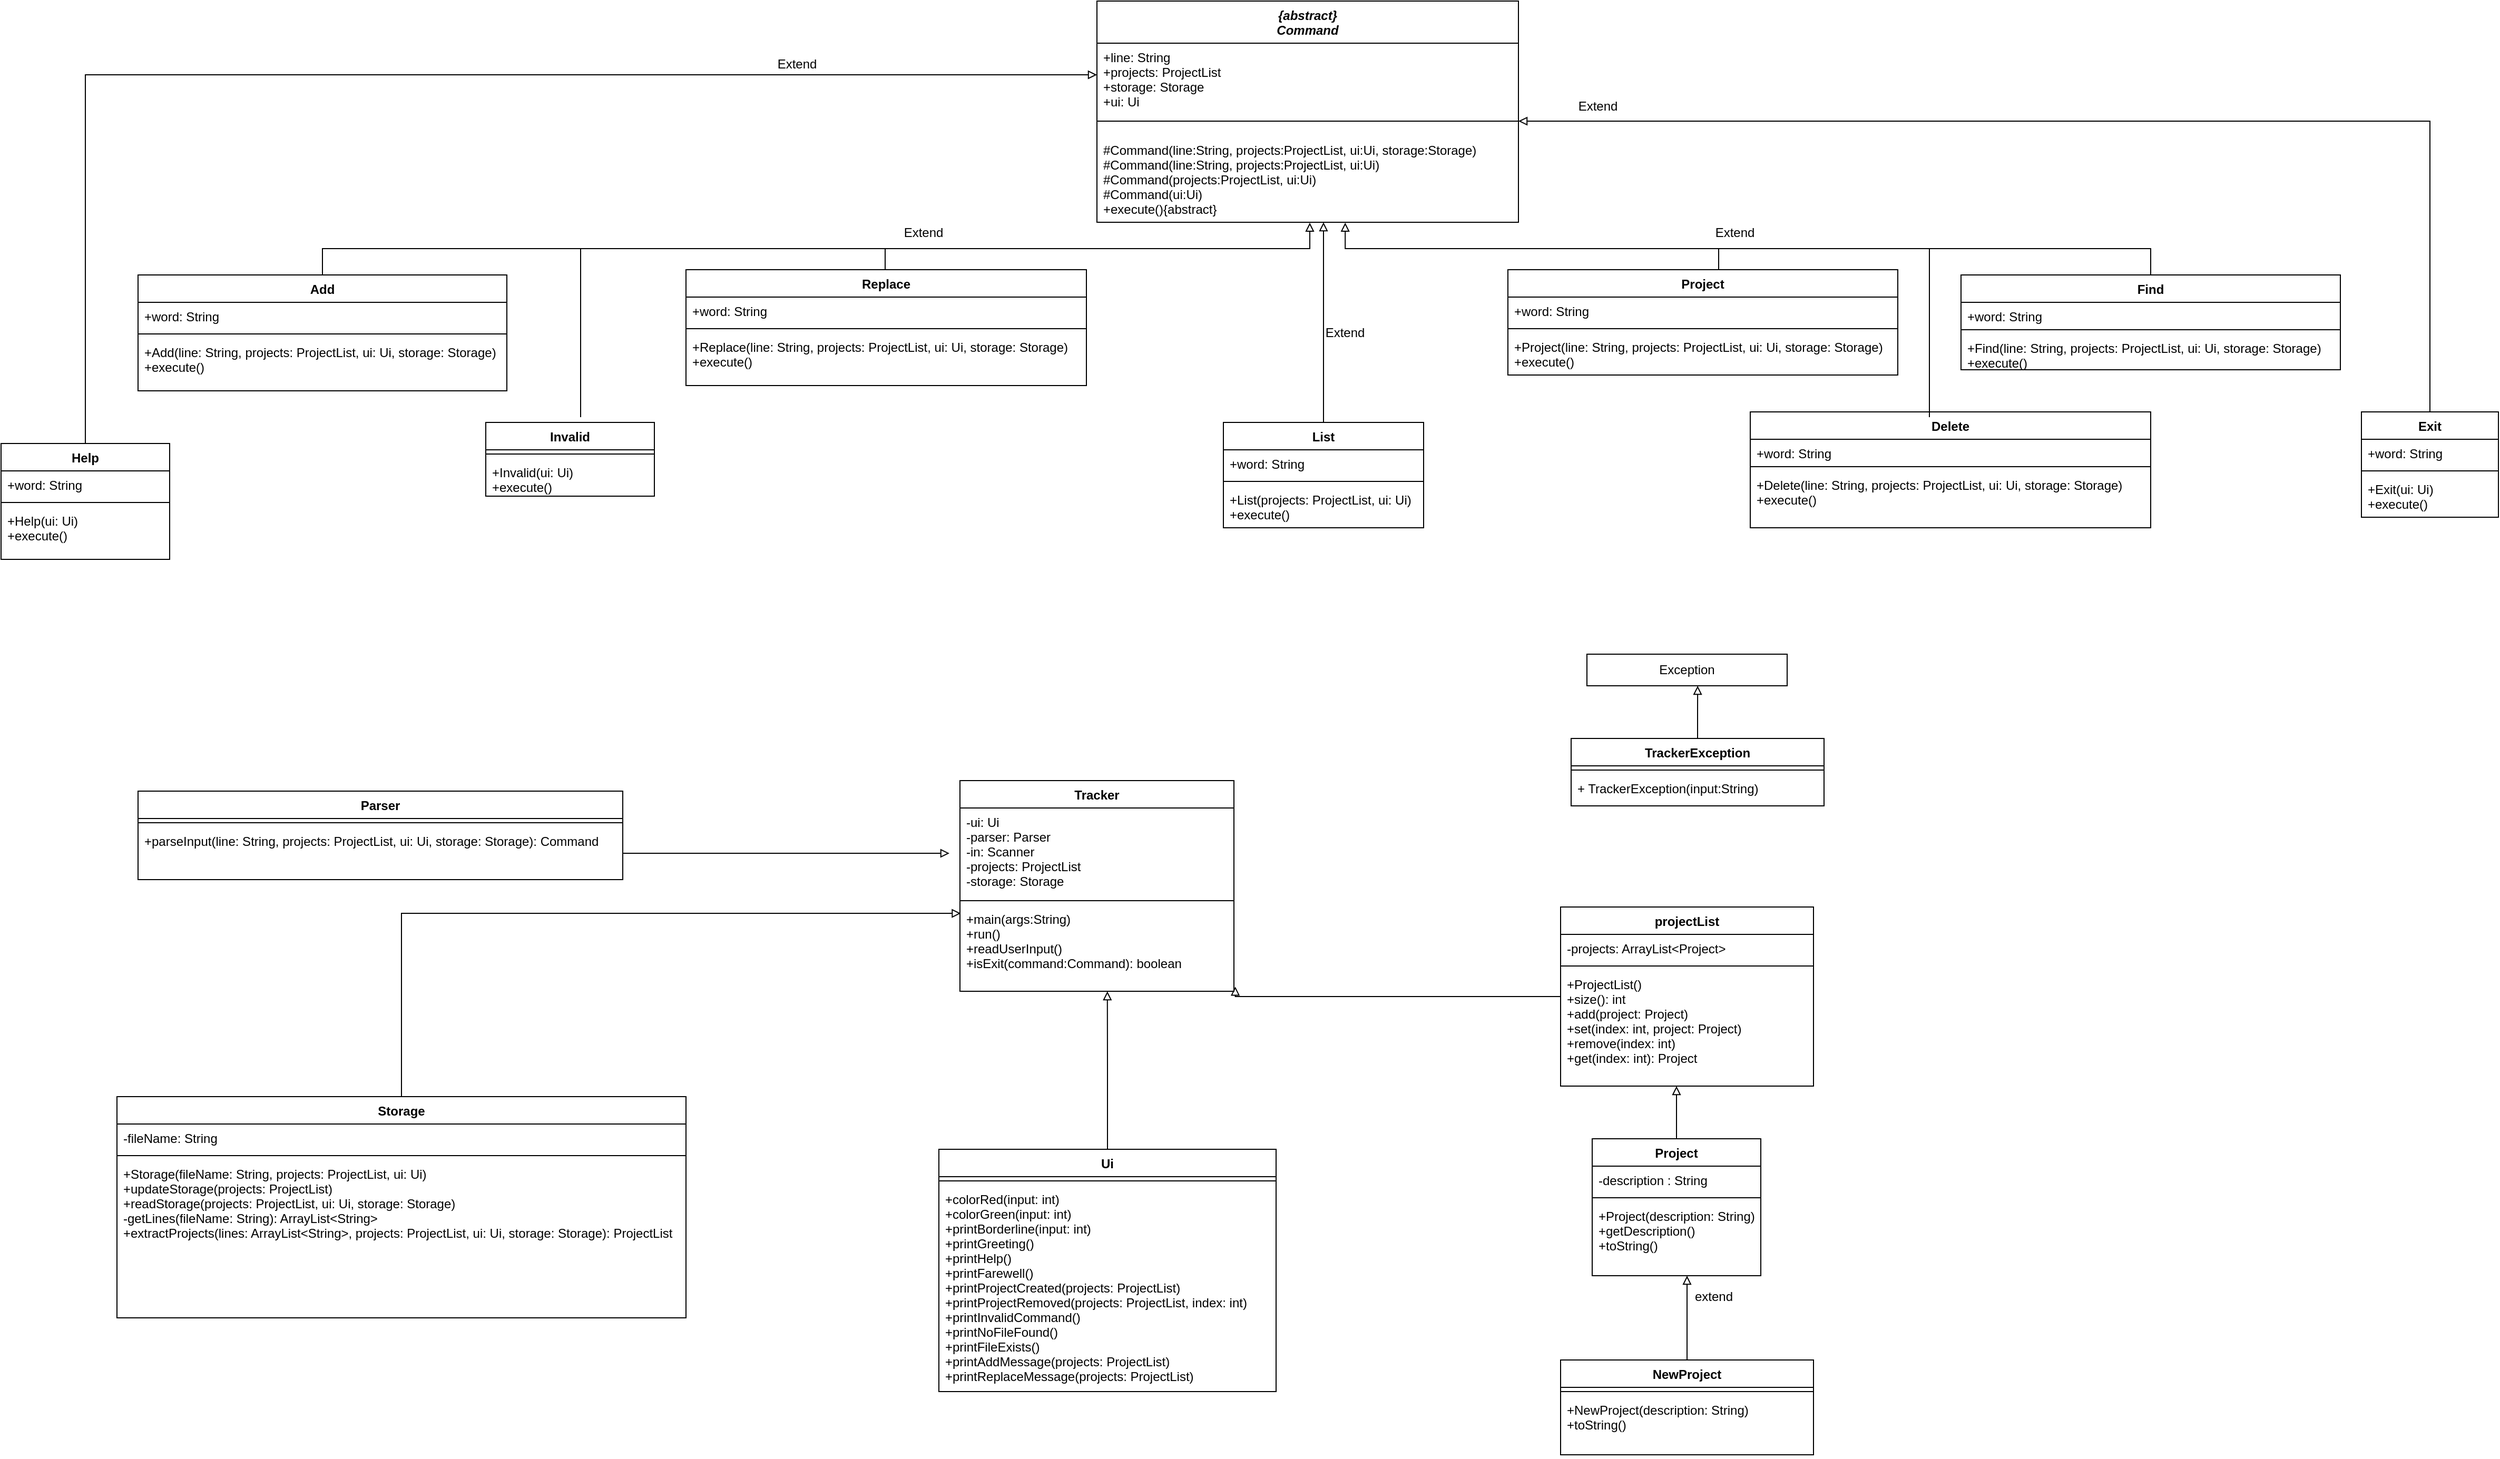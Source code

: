 <mxfile version="13.8.1" type="github">
  <diagram id="JuQ9Ep4YEj0S0VAaOH0p" name="Page-1">
    <mxGraphModel dx="1806" dy="908" grid="1" gridSize="10" guides="1" tooltips="1" connect="1" arrows="1" fold="1" page="1" pageScale="1" pageWidth="850" pageHeight="1100" math="0" shadow="0">
      <root>
        <mxCell id="0" />
        <mxCell id="1" parent="0" />
        <mxCell id="ZotxuuK5Ct2Fdhp2b5MH-11" value="{abstract}&#xa;Command" style="swimlane;fontStyle=3;align=center;verticalAlign=top;childLayout=stackLayout;horizontal=1;startSize=40;horizontalStack=0;resizeParent=1;resizeParentMax=0;resizeLast=0;collapsible=1;marginBottom=0;" parent="1" vertex="1">
          <mxGeometry x="1050" y="20" width="400" height="210" as="geometry" />
        </mxCell>
        <mxCell id="ZotxuuK5Ct2Fdhp2b5MH-12" value="+line: String&#xa;+projects: ProjectList&#xa;+storage: Storage&#xa;+ui: Ui" style="text;strokeColor=none;fillColor=none;align=left;verticalAlign=top;spacingLeft=4;spacingRight=4;overflow=hidden;rotatable=0;points=[[0,0.5],[1,0.5]];portConstraint=eastwest;" parent="ZotxuuK5Ct2Fdhp2b5MH-11" vertex="1">
          <mxGeometry y="40" width="400" height="60" as="geometry" />
        </mxCell>
        <mxCell id="ZotxuuK5Ct2Fdhp2b5MH-13" value="" style="line;strokeWidth=1;fillColor=none;align=left;verticalAlign=middle;spacingTop=-1;spacingLeft=3;spacingRight=3;rotatable=0;labelPosition=right;points=[];portConstraint=eastwest;" parent="ZotxuuK5Ct2Fdhp2b5MH-11" vertex="1">
          <mxGeometry y="100" width="400" height="28" as="geometry" />
        </mxCell>
        <mxCell id="ZotxuuK5Ct2Fdhp2b5MH-14" value="#Command(line:String, projects:ProjectList, ui:Ui, storage:Storage)&#xa;#Command(line:String, projects:ProjectList, ui:Ui)&#xa;#Command(projects:ProjectList, ui:Ui)&#xa;#Command(ui:Ui)&#xa;+execute(){abstract}" style="text;strokeColor=none;fillColor=none;align=left;verticalAlign=top;spacingLeft=4;spacingRight=4;overflow=hidden;rotatable=0;points=[[0,0.5],[1,0.5]];portConstraint=eastwest;" parent="ZotxuuK5Ct2Fdhp2b5MH-11" vertex="1">
          <mxGeometry y="128" width="400" height="82" as="geometry" />
        </mxCell>
        <mxCell id="QECHB9NjO16_AEo7jIQd-87" style="edgeStyle=orthogonalEdgeStyle;rounded=0;orthogonalLoop=1;jettySize=auto;html=1;endArrow=block;endFill=0;fontColor=#000000;" edge="1" parent="1" source="QECHB9NjO16_AEo7jIQd-1" target="ZotxuuK5Ct2Fdhp2b5MH-12">
          <mxGeometry relative="1" as="geometry" />
        </mxCell>
        <mxCell id="QECHB9NjO16_AEo7jIQd-1" value="Help" style="swimlane;fontStyle=1;align=center;verticalAlign=top;childLayout=stackLayout;horizontal=1;startSize=26;horizontalStack=0;resizeParent=1;resizeParentMax=0;resizeLast=0;collapsible=1;marginBottom=0;" vertex="1" parent="1">
          <mxGeometry x="10" y="440" width="160" height="110" as="geometry" />
        </mxCell>
        <mxCell id="QECHB9NjO16_AEo7jIQd-2" value="+word: String" style="text;strokeColor=none;fillColor=none;align=left;verticalAlign=top;spacingLeft=4;spacingRight=4;overflow=hidden;rotatable=0;points=[[0,0.5],[1,0.5]];portConstraint=eastwest;" vertex="1" parent="QECHB9NjO16_AEo7jIQd-1">
          <mxGeometry y="26" width="160" height="26" as="geometry" />
        </mxCell>
        <mxCell id="QECHB9NjO16_AEo7jIQd-3" value="" style="line;strokeWidth=1;fillColor=none;align=left;verticalAlign=middle;spacingTop=-1;spacingLeft=3;spacingRight=3;rotatable=0;labelPosition=right;points=[];portConstraint=eastwest;" vertex="1" parent="QECHB9NjO16_AEo7jIQd-1">
          <mxGeometry y="52" width="160" height="8" as="geometry" />
        </mxCell>
        <mxCell id="QECHB9NjO16_AEo7jIQd-4" value="+Help(ui: Ui)&#xa;+execute()" style="text;strokeColor=none;fillColor=none;align=left;verticalAlign=top;spacingLeft=4;spacingRight=4;overflow=hidden;rotatable=0;points=[[0,0.5],[1,0.5]];portConstraint=eastwest;" vertex="1" parent="QECHB9NjO16_AEo7jIQd-1">
          <mxGeometry y="60" width="160" height="50" as="geometry" />
        </mxCell>
        <mxCell id="QECHB9NjO16_AEo7jIQd-95" style="edgeStyle=orthogonalEdgeStyle;rounded=0;orthogonalLoop=1;jettySize=auto;html=1;entryX=0.505;entryY=1.005;entryDx=0;entryDy=0;entryPerimeter=0;endArrow=block;endFill=0;fontColor=#000000;" edge="1" parent="1" source="QECHB9NjO16_AEo7jIQd-5" target="ZotxuuK5Ct2Fdhp2b5MH-14">
          <mxGeometry relative="1" as="geometry" />
        </mxCell>
        <mxCell id="QECHB9NjO16_AEo7jIQd-5" value="Add" style="swimlane;fontStyle=1;align=center;verticalAlign=top;childLayout=stackLayout;horizontal=1;startSize=26;horizontalStack=0;resizeParent=1;resizeParentMax=0;resizeLast=0;collapsible=1;marginBottom=0;" vertex="1" parent="1">
          <mxGeometry x="140" y="280" width="350" height="110" as="geometry" />
        </mxCell>
        <mxCell id="QECHB9NjO16_AEo7jIQd-6" value="+word: String" style="text;strokeColor=none;fillColor=none;align=left;verticalAlign=top;spacingLeft=4;spacingRight=4;overflow=hidden;rotatable=0;points=[[0,0.5],[1,0.5]];portConstraint=eastwest;" vertex="1" parent="QECHB9NjO16_AEo7jIQd-5">
          <mxGeometry y="26" width="350" height="26" as="geometry" />
        </mxCell>
        <mxCell id="QECHB9NjO16_AEo7jIQd-7" value="" style="line;strokeWidth=1;fillColor=none;align=left;verticalAlign=middle;spacingTop=-1;spacingLeft=3;spacingRight=3;rotatable=0;labelPosition=right;points=[];portConstraint=eastwest;" vertex="1" parent="QECHB9NjO16_AEo7jIQd-5">
          <mxGeometry y="52" width="350" height="8" as="geometry" />
        </mxCell>
        <mxCell id="QECHB9NjO16_AEo7jIQd-8" value="+Add(line: String, projects: ProjectList, ui: Ui, storage: Storage)&#xa;+execute()" style="text;strokeColor=none;fillColor=none;align=left;verticalAlign=top;spacingLeft=4;spacingRight=4;overflow=hidden;rotatable=0;points=[[0,0.5],[1,0.5]];portConstraint=eastwest;" vertex="1" parent="QECHB9NjO16_AEo7jIQd-5">
          <mxGeometry y="60" width="350" height="50" as="geometry" />
        </mxCell>
        <mxCell id="QECHB9NjO16_AEo7jIQd-94" style="edgeStyle=orthogonalEdgeStyle;rounded=0;orthogonalLoop=1;jettySize=auto;html=1;entryX=0.589;entryY=1.005;entryDx=0;entryDy=0;entryPerimeter=0;endArrow=block;endFill=0;fontColor=#000000;" edge="1" parent="1" source="QECHB9NjO16_AEo7jIQd-34" target="ZotxuuK5Ct2Fdhp2b5MH-14">
          <mxGeometry relative="1" as="geometry" />
        </mxCell>
        <mxCell id="QECHB9NjO16_AEo7jIQd-34" value="Find" style="swimlane;fontStyle=1;align=center;verticalAlign=top;childLayout=stackLayout;horizontal=1;startSize=26;horizontalStack=0;resizeParent=1;resizeParentMax=0;resizeLast=0;collapsible=1;marginBottom=0;" vertex="1" parent="1">
          <mxGeometry x="1870" y="280" width="360" height="90" as="geometry" />
        </mxCell>
        <mxCell id="QECHB9NjO16_AEo7jIQd-35" value="+word: String" style="text;strokeColor=none;fillColor=none;align=left;verticalAlign=top;spacingLeft=4;spacingRight=4;overflow=hidden;rotatable=0;points=[[0,0.5],[1,0.5]];portConstraint=eastwest;" vertex="1" parent="QECHB9NjO16_AEo7jIQd-34">
          <mxGeometry y="26" width="360" height="22" as="geometry" />
        </mxCell>
        <mxCell id="QECHB9NjO16_AEo7jIQd-36" value="" style="line;strokeWidth=1;fillColor=none;align=left;verticalAlign=middle;spacingTop=-1;spacingLeft=3;spacingRight=3;rotatable=0;labelPosition=right;points=[];portConstraint=eastwest;" vertex="1" parent="QECHB9NjO16_AEo7jIQd-34">
          <mxGeometry y="48" width="360" height="8" as="geometry" />
        </mxCell>
        <mxCell id="QECHB9NjO16_AEo7jIQd-37" value="+Find(line: String, projects: ProjectList, ui: Ui, storage: Storage)&#xa;+execute()" style="text;strokeColor=none;fillColor=none;align=left;verticalAlign=top;spacingLeft=4;spacingRight=4;overflow=hidden;rotatable=0;points=[[0,0.5],[1,0.5]];portConstraint=eastwest;" vertex="1" parent="QECHB9NjO16_AEo7jIQd-34">
          <mxGeometry y="56" width="360" height="34" as="geometry" />
        </mxCell>
        <mxCell id="ZotxuuK5Ct2Fdhp2b5MH-23" value="Tracker" style="swimlane;fontStyle=1;align=center;verticalAlign=top;childLayout=stackLayout;horizontal=1;startSize=26;horizontalStack=0;resizeParent=1;resizeParentMax=0;resizeLast=0;collapsible=1;marginBottom=0;" parent="1" vertex="1">
          <mxGeometry x="920" y="760" width="260" height="200" as="geometry" />
        </mxCell>
        <mxCell id="ZotxuuK5Ct2Fdhp2b5MH-24" value="-ui: Ui&#xa;-parser: Parser&#xa;-in: Scanner&#xa;-projects: ProjectList&#xa;-storage: Storage" style="text;strokeColor=none;fillColor=none;align=left;verticalAlign=top;spacingLeft=4;spacingRight=4;overflow=hidden;rotatable=0;points=[[0,0.5],[1,0.5]];portConstraint=eastwest;" parent="ZotxuuK5Ct2Fdhp2b5MH-23" vertex="1">
          <mxGeometry y="26" width="260" height="84" as="geometry" />
        </mxCell>
        <mxCell id="ZotxuuK5Ct2Fdhp2b5MH-25" value="" style="line;strokeWidth=1;fillColor=none;align=left;verticalAlign=middle;spacingTop=-1;spacingLeft=3;spacingRight=3;rotatable=0;labelPosition=right;points=[];portConstraint=eastwest;" parent="ZotxuuK5Ct2Fdhp2b5MH-23" vertex="1">
          <mxGeometry y="110" width="260" height="8" as="geometry" />
        </mxCell>
        <mxCell id="ZotxuuK5Ct2Fdhp2b5MH-26" value="+main(args:String)&#xa;+run()&#xa;+readUserInput()&#xa;+isExit(command:Command): boolean" style="text;strokeColor=none;fillColor=none;align=left;verticalAlign=top;spacingLeft=4;spacingRight=4;overflow=hidden;rotatable=0;points=[[0,0.5],[1,0.5]];portConstraint=eastwest;" parent="ZotxuuK5Ct2Fdhp2b5MH-23" vertex="1">
          <mxGeometry y="118" width="260" height="82" as="geometry" />
        </mxCell>
        <mxCell id="QECHB9NjO16_AEo7jIQd-114" style="edgeStyle=orthogonalEdgeStyle;rounded=0;orthogonalLoop=1;jettySize=auto;html=1;entryX=0.003;entryY=0.098;entryDx=0;entryDy=0;entryPerimeter=0;endArrow=block;endFill=0;fontColor=#000000;" edge="1" parent="1" source="ZotxuuK5Ct2Fdhp2b5MH-44" target="ZotxuuK5Ct2Fdhp2b5MH-26">
          <mxGeometry relative="1" as="geometry" />
        </mxCell>
        <mxCell id="ZotxuuK5Ct2Fdhp2b5MH-44" value="Storage" style="swimlane;fontStyle=1;align=center;verticalAlign=top;childLayout=stackLayout;horizontal=1;startSize=26;horizontalStack=0;resizeParent=1;resizeParentMax=0;resizeLast=0;collapsible=1;marginBottom=0;" parent="1" vertex="1">
          <mxGeometry x="120" y="1060" width="540" height="210" as="geometry" />
        </mxCell>
        <mxCell id="ZotxuuK5Ct2Fdhp2b5MH-45" value="-fileName: String" style="text;strokeColor=none;fillColor=none;align=left;verticalAlign=top;spacingLeft=4;spacingRight=4;overflow=hidden;rotatable=0;points=[[0,0.5],[1,0.5]];portConstraint=eastwest;" parent="ZotxuuK5Ct2Fdhp2b5MH-44" vertex="1">
          <mxGeometry y="26" width="540" height="26" as="geometry" />
        </mxCell>
        <mxCell id="ZotxuuK5Ct2Fdhp2b5MH-46" value="" style="line;strokeWidth=1;fillColor=none;align=left;verticalAlign=middle;spacingTop=-1;spacingLeft=3;spacingRight=3;rotatable=0;labelPosition=right;points=[];portConstraint=eastwest;" parent="ZotxuuK5Ct2Fdhp2b5MH-44" vertex="1">
          <mxGeometry y="52" width="540" height="8" as="geometry" />
        </mxCell>
        <mxCell id="ZotxuuK5Ct2Fdhp2b5MH-47" value="+Storage(fileName: String, projects: ProjectList, ui: Ui)&#xa;+updateStorage(projects: ProjectList)&#xa;+readStorage(projects: ProjectList, ui: Ui, storage: Storage)&#xa;-getLines(fileName: String): ArrayList&lt;String&gt;&#xa;+extractProjects(lines: ArrayList&lt;String&gt;, projects: ProjectList, ui: Ui, storage: Storage): ProjectList" style="text;strokeColor=none;fillColor=none;align=left;verticalAlign=top;spacingLeft=4;spacingRight=4;overflow=hidden;rotatable=0;points=[[0,0.5],[1,0.5]];portConstraint=eastwest;" parent="ZotxuuK5Ct2Fdhp2b5MH-44" vertex="1">
          <mxGeometry y="60" width="540" height="150" as="geometry" />
        </mxCell>
        <mxCell id="ZotxuuK5Ct2Fdhp2b5MH-39" value="Parser" style="swimlane;fontStyle=1;align=center;verticalAlign=top;childLayout=stackLayout;horizontal=1;startSize=26;horizontalStack=0;resizeParent=1;resizeParentMax=0;resizeLast=0;collapsible=1;marginBottom=0;" parent="1" vertex="1">
          <mxGeometry x="140" y="770" width="460" height="84" as="geometry" />
        </mxCell>
        <mxCell id="ZotxuuK5Ct2Fdhp2b5MH-41" value="" style="line;strokeWidth=1;fillColor=none;align=left;verticalAlign=middle;spacingTop=-1;spacingLeft=3;spacingRight=3;rotatable=0;labelPosition=right;points=[];portConstraint=eastwest;" parent="ZotxuuK5Ct2Fdhp2b5MH-39" vertex="1">
          <mxGeometry y="26" width="460" height="8" as="geometry" />
        </mxCell>
        <mxCell id="ZotxuuK5Ct2Fdhp2b5MH-42" value="+parseInput(line: String, projects: ProjectList, ui: Ui, storage: Storage): Command" style="text;strokeColor=none;fillColor=none;align=left;verticalAlign=top;spacingLeft=4;spacingRight=4;overflow=hidden;rotatable=0;points=[[0,0.5],[1,0.5]];portConstraint=eastwest;" parent="ZotxuuK5Ct2Fdhp2b5MH-39" vertex="1">
          <mxGeometry y="34" width="460" height="50" as="geometry" />
        </mxCell>
        <mxCell id="QECHB9NjO16_AEo7jIQd-22" value="Project" style="swimlane;fontStyle=1;align=center;verticalAlign=top;childLayout=stackLayout;horizontal=1;startSize=26;horizontalStack=0;resizeParent=1;resizeParentMax=0;resizeLast=0;collapsible=1;marginBottom=0;" vertex="1" parent="1">
          <mxGeometry x="1440" y="275" width="370" height="100" as="geometry" />
        </mxCell>
        <mxCell id="QECHB9NjO16_AEo7jIQd-23" value="+word: String" style="text;strokeColor=none;fillColor=none;align=left;verticalAlign=top;spacingLeft=4;spacingRight=4;overflow=hidden;rotatable=0;points=[[0,0.5],[1,0.5]];portConstraint=eastwest;" vertex="1" parent="QECHB9NjO16_AEo7jIQd-22">
          <mxGeometry y="26" width="370" height="26" as="geometry" />
        </mxCell>
        <mxCell id="QECHB9NjO16_AEo7jIQd-24" value="" style="line;strokeWidth=1;fillColor=none;align=left;verticalAlign=middle;spacingTop=-1;spacingLeft=3;spacingRight=3;rotatable=0;labelPosition=right;points=[];portConstraint=eastwest;" vertex="1" parent="QECHB9NjO16_AEo7jIQd-22">
          <mxGeometry y="52" width="370" height="8" as="geometry" />
        </mxCell>
        <mxCell id="QECHB9NjO16_AEo7jIQd-25" value="+Project(line: String, projects: ProjectList, ui: Ui, storage: Storage)&#xa;+execute()" style="text;strokeColor=none;fillColor=none;align=left;verticalAlign=top;spacingLeft=4;spacingRight=4;overflow=hidden;rotatable=0;points=[[0,0.5],[1,0.5]];portConstraint=eastwest;" vertex="1" parent="QECHB9NjO16_AEo7jIQd-22">
          <mxGeometry y="60" width="370" height="40" as="geometry" />
        </mxCell>
        <mxCell id="QECHB9NjO16_AEo7jIQd-13" value="Replace" style="swimlane;fontStyle=1;align=center;verticalAlign=top;childLayout=stackLayout;horizontal=1;startSize=26;horizontalStack=0;resizeParent=1;resizeParentMax=0;resizeLast=0;collapsible=1;marginBottom=0;" vertex="1" parent="1">
          <mxGeometry x="660" y="275" width="380" height="110" as="geometry" />
        </mxCell>
        <mxCell id="QECHB9NjO16_AEo7jIQd-14" value="+word: String" style="text;strokeColor=none;fillColor=none;align=left;verticalAlign=top;spacingLeft=4;spacingRight=4;overflow=hidden;rotatable=0;points=[[0,0.5],[1,0.5]];portConstraint=eastwest;" vertex="1" parent="QECHB9NjO16_AEo7jIQd-13">
          <mxGeometry y="26" width="380" height="26" as="geometry" />
        </mxCell>
        <mxCell id="QECHB9NjO16_AEo7jIQd-15" value="" style="line;strokeWidth=1;fillColor=none;align=left;verticalAlign=middle;spacingTop=-1;spacingLeft=3;spacingRight=3;rotatable=0;labelPosition=right;points=[];portConstraint=eastwest;" vertex="1" parent="QECHB9NjO16_AEo7jIQd-13">
          <mxGeometry y="52" width="380" height="8" as="geometry" />
        </mxCell>
        <mxCell id="QECHB9NjO16_AEo7jIQd-16" value="+Replace(line: String, projects: ProjectList, ui: Ui, storage: Storage)&#xa;+execute()" style="text;strokeColor=none;fillColor=none;align=left;verticalAlign=top;spacingLeft=4;spacingRight=4;overflow=hidden;rotatable=0;points=[[0,0.5],[1,0.5]];portConstraint=eastwest;" vertex="1" parent="QECHB9NjO16_AEo7jIQd-13">
          <mxGeometry y="60" width="380" height="50" as="geometry" />
        </mxCell>
        <mxCell id="QECHB9NjO16_AEo7jIQd-115" style="edgeStyle=orthogonalEdgeStyle;rounded=0;orthogonalLoop=1;jettySize=auto;html=1;entryX=0.538;entryY=1;entryDx=0;entryDy=0;entryPerimeter=0;endArrow=block;endFill=0;fontColor=#000000;" edge="1" parent="1" source="ZotxuuK5Ct2Fdhp2b5MH-27" target="ZotxuuK5Ct2Fdhp2b5MH-26">
          <mxGeometry relative="1" as="geometry" />
        </mxCell>
        <mxCell id="ZotxuuK5Ct2Fdhp2b5MH-27" value="Ui" style="swimlane;fontStyle=1;align=center;verticalAlign=top;childLayout=stackLayout;horizontal=1;startSize=26;horizontalStack=0;resizeParent=1;resizeParentMax=0;resizeLast=0;collapsible=1;marginBottom=0;" parent="1" vertex="1">
          <mxGeometry x="900" y="1110" width="320" height="230" as="geometry" />
        </mxCell>
        <mxCell id="ZotxuuK5Ct2Fdhp2b5MH-29" value="" style="line;strokeWidth=1;fillColor=none;align=left;verticalAlign=middle;spacingTop=-1;spacingLeft=3;spacingRight=3;rotatable=0;labelPosition=right;points=[];portConstraint=eastwest;" parent="ZotxuuK5Ct2Fdhp2b5MH-27" vertex="1">
          <mxGeometry y="26" width="320" height="8" as="geometry" />
        </mxCell>
        <mxCell id="ZotxuuK5Ct2Fdhp2b5MH-30" value="+colorRed(input: int)&#xa;+colorGreen(input: int)&#xa;+printBorderline(input: int)&#xa;+printGreeting()&#xa;+printHelp()&#xa;+printFarewell()&#xa;+printProjectCreated(projects: ProjectList)&#xa;+printProjectRemoved(projects: ProjectList, index: int)&#xa;+printInvalidCommand()&#xa;+printNoFileFound()&#xa;+printFileExists()&#xa;+printAddMessage(projects: ProjectList)&#xa;+printReplaceMessage(projects: ProjectList)" style="text;strokeColor=none;fillColor=none;align=left;verticalAlign=top;spacingLeft=4;spacingRight=4;overflow=hidden;rotatable=0;points=[[0,0.5],[1,0.5]];portConstraint=eastwest;" parent="ZotxuuK5Ct2Fdhp2b5MH-27" vertex="1">
          <mxGeometry y="34" width="320" height="196" as="geometry" />
        </mxCell>
        <mxCell id="QECHB9NjO16_AEo7jIQd-111" style="edgeStyle=orthogonalEdgeStyle;rounded=0;orthogonalLoop=1;jettySize=auto;html=1;entryX=0.553;entryY=1;entryDx=0;entryDy=0;entryPerimeter=0;endArrow=block;endFill=0;fontColor=#000000;" edge="1" parent="1" source="QECHB9NjO16_AEo7jIQd-46" target="QECHB9NjO16_AEo7jIQd-110">
          <mxGeometry relative="1" as="geometry" />
        </mxCell>
        <mxCell id="QECHB9NjO16_AEo7jIQd-46" value="TrackerException" style="swimlane;fontStyle=1;align=center;verticalAlign=top;childLayout=stackLayout;horizontal=1;startSize=26;horizontalStack=0;resizeParent=1;resizeParentMax=0;resizeLast=0;collapsible=1;marginBottom=0;" vertex="1" parent="1">
          <mxGeometry x="1500" y="720" width="240" height="64" as="geometry" />
        </mxCell>
        <mxCell id="QECHB9NjO16_AEo7jIQd-48" value="" style="line;strokeWidth=1;fillColor=none;align=left;verticalAlign=middle;spacingTop=-1;spacingLeft=3;spacingRight=3;rotatable=0;labelPosition=right;points=[];portConstraint=eastwest;" vertex="1" parent="QECHB9NjO16_AEo7jIQd-46">
          <mxGeometry y="26" width="240" height="8" as="geometry" />
        </mxCell>
        <mxCell id="QECHB9NjO16_AEo7jIQd-49" value="+ TrackerException(input:String)" style="text;strokeColor=none;fillColor=none;align=left;verticalAlign=top;spacingLeft=4;spacingRight=4;overflow=hidden;rotatable=0;points=[[0,0.5],[1,0.5]];portConstraint=eastwest;" vertex="1" parent="QECHB9NjO16_AEo7jIQd-46">
          <mxGeometry y="34" width="240" height="30" as="geometry" />
        </mxCell>
        <mxCell id="QECHB9NjO16_AEo7jIQd-116" style="edgeStyle=orthogonalEdgeStyle;rounded=0;orthogonalLoop=1;jettySize=auto;html=1;entryX=1.005;entryY=0.946;entryDx=0;entryDy=0;entryPerimeter=0;endArrow=block;endFill=0;fontColor=#000000;" edge="1" parent="1" source="ZotxuuK5Ct2Fdhp2b5MH-35" target="ZotxuuK5Ct2Fdhp2b5MH-26">
          <mxGeometry relative="1" as="geometry">
            <Array as="points">
              <mxPoint x="1181" y="965" />
            </Array>
          </mxGeometry>
        </mxCell>
        <mxCell id="QECHB9NjO16_AEo7jIQd-117" style="edgeStyle=orthogonalEdgeStyle;rounded=0;orthogonalLoop=1;jettySize=auto;html=1;endArrow=block;endFill=0;fontColor=#000000;" edge="1" parent="1" source="QECHB9NjO16_AEo7jIQd-51">
          <mxGeometry relative="1" as="geometry">
            <mxPoint x="1600" y="1050" as="targetPoint" />
          </mxGeometry>
        </mxCell>
        <mxCell id="QECHB9NjO16_AEo7jIQd-30" value="Delete" style="swimlane;fontStyle=1;align=center;verticalAlign=top;childLayout=stackLayout;horizontal=1;startSize=26;horizontalStack=0;resizeParent=1;resizeParentMax=0;resizeLast=0;collapsible=1;marginBottom=0;" vertex="1" parent="1">
          <mxGeometry x="1670" y="410" width="380" height="110" as="geometry" />
        </mxCell>
        <mxCell id="QECHB9NjO16_AEo7jIQd-31" value="+word: String" style="text;strokeColor=none;fillColor=none;align=left;verticalAlign=top;spacingLeft=4;spacingRight=4;overflow=hidden;rotatable=0;points=[[0,0.5],[1,0.5]];portConstraint=eastwest;" vertex="1" parent="QECHB9NjO16_AEo7jIQd-30">
          <mxGeometry y="26" width="380" height="22" as="geometry" />
        </mxCell>
        <mxCell id="QECHB9NjO16_AEo7jIQd-32" value="" style="line;strokeWidth=1;fillColor=none;align=left;verticalAlign=middle;spacingTop=-1;spacingLeft=3;spacingRight=3;rotatable=0;labelPosition=right;points=[];portConstraint=eastwest;" vertex="1" parent="QECHB9NjO16_AEo7jIQd-30">
          <mxGeometry y="48" width="380" height="8" as="geometry" />
        </mxCell>
        <mxCell id="QECHB9NjO16_AEo7jIQd-33" value="+Delete(line: String, projects: ProjectList, ui: Ui, storage: Storage)&#xa;+execute()" style="text;strokeColor=none;fillColor=none;align=left;verticalAlign=top;spacingLeft=4;spacingRight=4;overflow=hidden;rotatable=0;points=[[0,0.5],[1,0.5]];portConstraint=eastwest;" vertex="1" parent="QECHB9NjO16_AEo7jIQd-30">
          <mxGeometry y="56" width="380" height="54" as="geometry" />
        </mxCell>
        <mxCell id="QECHB9NjO16_AEo7jIQd-17" value="List" style="swimlane;fontStyle=1;align=center;verticalAlign=top;childLayout=stackLayout;horizontal=1;startSize=26;horizontalStack=0;resizeParent=1;resizeParentMax=0;resizeLast=0;collapsible=1;marginBottom=0;" vertex="1" parent="1">
          <mxGeometry x="1170" y="420" width="190" height="100" as="geometry" />
        </mxCell>
        <mxCell id="QECHB9NjO16_AEo7jIQd-18" value="+word: String" style="text;strokeColor=none;fillColor=none;align=left;verticalAlign=top;spacingLeft=4;spacingRight=4;overflow=hidden;rotatable=0;points=[[0,0.5],[1,0.5]];portConstraint=eastwest;" vertex="1" parent="QECHB9NjO16_AEo7jIQd-17">
          <mxGeometry y="26" width="190" height="26" as="geometry" />
        </mxCell>
        <mxCell id="QECHB9NjO16_AEo7jIQd-19" value="" style="line;strokeWidth=1;fillColor=none;align=left;verticalAlign=middle;spacingTop=-1;spacingLeft=3;spacingRight=3;rotatable=0;labelPosition=right;points=[];portConstraint=eastwest;" vertex="1" parent="QECHB9NjO16_AEo7jIQd-17">
          <mxGeometry y="52" width="190" height="8" as="geometry" />
        </mxCell>
        <mxCell id="QECHB9NjO16_AEo7jIQd-20" value="+List(projects: ProjectList, ui: Ui)&#xa;+execute()" style="text;strokeColor=none;fillColor=none;align=left;verticalAlign=top;spacingLeft=4;spacingRight=4;overflow=hidden;rotatable=0;points=[[0,0.5],[1,0.5]];portConstraint=eastwest;" vertex="1" parent="QECHB9NjO16_AEo7jIQd-17">
          <mxGeometry y="60" width="190" height="40" as="geometry" />
        </mxCell>
        <mxCell id="QECHB9NjO16_AEo7jIQd-101" style="edgeStyle=orthogonalEdgeStyle;rounded=0;orthogonalLoop=1;jettySize=auto;html=1;endArrow=block;endFill=0;fontColor=#000000;" edge="1" parent="1" source="QECHB9NjO16_AEo7jIQd-38" target="ZotxuuK5Ct2Fdhp2b5MH-13">
          <mxGeometry relative="1" as="geometry" />
        </mxCell>
        <mxCell id="QECHB9NjO16_AEo7jIQd-38" value="Exit" style="swimlane;fontStyle=1;align=center;verticalAlign=top;childLayout=stackLayout;horizontal=1;startSize=26;horizontalStack=0;resizeParent=1;resizeParentMax=0;resizeLast=0;collapsible=1;marginBottom=0;" vertex="1" parent="1">
          <mxGeometry x="2250" y="410" width="130" height="100" as="geometry" />
        </mxCell>
        <mxCell id="QECHB9NjO16_AEo7jIQd-39" value="+word: String" style="text;strokeColor=none;fillColor=none;align=left;verticalAlign=top;spacingLeft=4;spacingRight=4;overflow=hidden;rotatable=0;points=[[0,0.5],[1,0.5]];portConstraint=eastwest;" vertex="1" parent="QECHB9NjO16_AEo7jIQd-38">
          <mxGeometry y="26" width="130" height="26" as="geometry" />
        </mxCell>
        <mxCell id="QECHB9NjO16_AEo7jIQd-40" value="" style="line;strokeWidth=1;fillColor=none;align=left;verticalAlign=middle;spacingTop=-1;spacingLeft=3;spacingRight=3;rotatable=0;labelPosition=right;points=[];portConstraint=eastwest;" vertex="1" parent="QECHB9NjO16_AEo7jIQd-38">
          <mxGeometry y="52" width="130" height="8" as="geometry" />
        </mxCell>
        <mxCell id="QECHB9NjO16_AEo7jIQd-41" value="+Exit(ui: Ui)&#xa;+execute()" style="text;strokeColor=none;fillColor=none;align=left;verticalAlign=top;spacingLeft=4;spacingRight=4;overflow=hidden;rotatable=0;points=[[0,0.5],[1,0.5]];portConstraint=eastwest;" vertex="1" parent="QECHB9NjO16_AEo7jIQd-38">
          <mxGeometry y="60" width="130" height="40" as="geometry" />
        </mxCell>
        <mxCell id="QECHB9NjO16_AEo7jIQd-9" value="Invalid" style="swimlane;fontStyle=1;align=center;verticalAlign=top;childLayout=stackLayout;horizontal=1;startSize=26;horizontalStack=0;resizeParent=1;resizeParentMax=0;resizeLast=0;collapsible=1;marginBottom=0;" vertex="1" parent="1">
          <mxGeometry x="470" y="420" width="160" height="70" as="geometry" />
        </mxCell>
        <mxCell id="QECHB9NjO16_AEo7jIQd-11" value="" style="line;strokeWidth=1;fillColor=none;align=left;verticalAlign=middle;spacingTop=-1;spacingLeft=3;spacingRight=3;rotatable=0;labelPosition=right;points=[];portConstraint=eastwest;" vertex="1" parent="QECHB9NjO16_AEo7jIQd-9">
          <mxGeometry y="26" width="160" height="8" as="geometry" />
        </mxCell>
        <mxCell id="QECHB9NjO16_AEo7jIQd-12" value="+Invalid(ui: Ui)&#xa;+execute()" style="text;strokeColor=none;fillColor=none;align=left;verticalAlign=top;spacingLeft=4;spacingRight=4;overflow=hidden;rotatable=0;points=[[0,0.5],[1,0.5]];portConstraint=eastwest;" vertex="1" parent="QECHB9NjO16_AEo7jIQd-9">
          <mxGeometry y="34" width="160" height="36" as="geometry" />
        </mxCell>
        <mxCell id="QECHB9NjO16_AEo7jIQd-118" style="edgeStyle=orthogonalEdgeStyle;rounded=0;orthogonalLoop=1;jettySize=auto;html=1;endArrow=block;endFill=0;fontColor=#000000;" edge="1" parent="1" source="QECHB9NjO16_AEo7jIQd-59">
          <mxGeometry relative="1" as="geometry">
            <mxPoint x="1610" y="1230" as="targetPoint" />
          </mxGeometry>
        </mxCell>
        <mxCell id="QECHB9NjO16_AEo7jIQd-85" value="" style="endArrow=none;html=1;fontColor=#000000;" edge="1" parent="1">
          <mxGeometry width="50" height="50" relative="1" as="geometry">
            <mxPoint x="560" y="415" as="sourcePoint" />
            <mxPoint x="560" y="255" as="targetPoint" />
            <Array as="points">
              <mxPoint x="560" y="335" />
            </Array>
          </mxGeometry>
        </mxCell>
        <mxCell id="QECHB9NjO16_AEo7jIQd-89" style="edgeStyle=orthogonalEdgeStyle;rounded=0;orthogonalLoop=1;jettySize=auto;html=1;endArrow=block;endFill=0;fontColor=#000000;" edge="1" parent="1" source="QECHB9NjO16_AEo7jIQd-17">
          <mxGeometry relative="1" as="geometry">
            <mxPoint x="1265" y="230" as="targetPoint" />
          </mxGeometry>
        </mxCell>
        <mxCell id="QECHB9NjO16_AEo7jIQd-97" value="" style="endArrow=none;html=1;fontColor=#000000;" edge="1" parent="1">
          <mxGeometry width="50" height="50" relative="1" as="geometry">
            <mxPoint x="849" y="275" as="sourcePoint" />
            <mxPoint x="849" y="255" as="targetPoint" />
            <Array as="points">
              <mxPoint x="849" y="265" />
            </Array>
          </mxGeometry>
        </mxCell>
        <mxCell id="QECHB9NjO16_AEo7jIQd-99" value="" style="endArrow=none;html=1;fontColor=#000000;" edge="1" parent="1">
          <mxGeometry width="50" height="50" relative="1" as="geometry">
            <mxPoint x="1640" y="275" as="sourcePoint" />
            <mxPoint x="1640" y="255" as="targetPoint" />
            <Array as="points">
              <mxPoint x="1640" y="255" />
            </Array>
          </mxGeometry>
        </mxCell>
        <mxCell id="QECHB9NjO16_AEo7jIQd-100" value="" style="endArrow=none;html=1;fontColor=#000000;" edge="1" parent="1">
          <mxGeometry width="50" height="50" relative="1" as="geometry">
            <mxPoint x="1840" y="415" as="sourcePoint" />
            <mxPoint x="1840" y="255" as="targetPoint" />
          </mxGeometry>
        </mxCell>
        <mxCell id="QECHB9NjO16_AEo7jIQd-104" value="Extend" style="text;html=1;align=center;verticalAlign=middle;resizable=0;points=[];autosize=1;fontColor=#000000;" vertex="1" parent="1">
          <mxGeometry x="1500" y="110" width="50" height="20" as="geometry" />
        </mxCell>
        <mxCell id="QECHB9NjO16_AEo7jIQd-105" value="Extend" style="text;html=1;align=center;verticalAlign=middle;resizable=0;points=[];autosize=1;fontColor=#000000;" vertex="1" parent="1">
          <mxGeometry x="1260" y="325" width="50" height="20" as="geometry" />
        </mxCell>
        <mxCell id="QECHB9NjO16_AEo7jIQd-106" value="Extend" style="text;html=1;align=center;verticalAlign=middle;resizable=0;points=[];autosize=1;fontColor=#000000;" vertex="1" parent="1">
          <mxGeometry x="1630" y="230" width="50" height="20" as="geometry" />
        </mxCell>
        <mxCell id="QECHB9NjO16_AEo7jIQd-107" value="Extend" style="text;html=1;align=center;verticalAlign=middle;resizable=0;points=[];autosize=1;fontColor=#000000;" vertex="1" parent="1">
          <mxGeometry x="740" y="70" width="50" height="20" as="geometry" />
        </mxCell>
        <mxCell id="QECHB9NjO16_AEo7jIQd-109" value="Extend" style="text;html=1;align=center;verticalAlign=middle;resizable=0;points=[];autosize=1;fontColor=#000000;" vertex="1" parent="1">
          <mxGeometry x="860" y="230" width="50" height="20" as="geometry" />
        </mxCell>
        <mxCell id="QECHB9NjO16_AEo7jIQd-110" value="Exception" style="whiteSpace=wrap;html=1;fontColor=#000000;" vertex="1" parent="1">
          <mxGeometry x="1515" y="640" width="190" height="30" as="geometry" />
        </mxCell>
        <mxCell id="QECHB9NjO16_AEo7jIQd-113" style="edgeStyle=orthogonalEdgeStyle;rounded=0;orthogonalLoop=1;jettySize=auto;html=1;endArrow=block;endFill=0;fontColor=#000000;" edge="1" parent="1" source="ZotxuuK5Ct2Fdhp2b5MH-42">
          <mxGeometry relative="1" as="geometry">
            <mxPoint x="910" y="829" as="targetPoint" />
          </mxGeometry>
        </mxCell>
        <mxCell id="QECHB9NjO16_AEo7jIQd-119" value="extend" style="text;html=1;align=center;verticalAlign=middle;resizable=0;points=[];autosize=1;fontColor=#000000;" vertex="1" parent="1">
          <mxGeometry x="1610" y="1240" width="50" height="20" as="geometry" />
        </mxCell>
        <mxCell id="QECHB9NjO16_AEo7jIQd-59" value="NewProject" style="swimlane;fontStyle=1;align=center;verticalAlign=top;childLayout=stackLayout;horizontal=1;startSize=26;horizontalStack=0;resizeParent=1;resizeParentMax=0;resizeLast=0;collapsible=1;marginBottom=0;fontColor=#000000;" vertex="1" parent="1">
          <mxGeometry x="1490" y="1310" width="240" height="90" as="geometry" />
        </mxCell>
        <mxCell id="QECHB9NjO16_AEo7jIQd-61" value="" style="line;strokeWidth=1;fillColor=none;align=left;verticalAlign=middle;spacingTop=-1;spacingLeft=3;spacingRight=3;rotatable=0;labelPosition=right;points=[];portConstraint=eastwest;" vertex="1" parent="QECHB9NjO16_AEo7jIQd-59">
          <mxGeometry y="26" width="240" height="8" as="geometry" />
        </mxCell>
        <mxCell id="QECHB9NjO16_AEo7jIQd-62" value="+NewProject(description: String)&#xa;+toString()" style="text;strokeColor=none;fillColor=none;align=left;verticalAlign=top;spacingLeft=4;spacingRight=4;overflow=hidden;rotatable=0;points=[[0,0.5],[1,0.5]];portConstraint=eastwest;" vertex="1" parent="QECHB9NjO16_AEo7jIQd-59">
          <mxGeometry y="34" width="240" height="56" as="geometry" />
        </mxCell>
        <mxCell id="QECHB9NjO16_AEo7jIQd-51" value="Project" style="swimlane;fontStyle=1;align=center;verticalAlign=top;childLayout=stackLayout;horizontal=1;startSize=26;horizontalStack=0;resizeParent=1;resizeParentMax=0;resizeLast=0;collapsible=1;marginBottom=0;fontColor=#000000;" vertex="1" parent="1">
          <mxGeometry x="1520" y="1100" width="160" height="130" as="geometry" />
        </mxCell>
        <mxCell id="QECHB9NjO16_AEo7jIQd-52" value="-description : String" style="text;strokeColor=none;fillColor=none;align=left;verticalAlign=top;spacingLeft=4;spacingRight=4;overflow=hidden;rotatable=0;points=[[0,0.5],[1,0.5]];portConstraint=eastwest;" vertex="1" parent="QECHB9NjO16_AEo7jIQd-51">
          <mxGeometry y="26" width="160" height="26" as="geometry" />
        </mxCell>
        <mxCell id="QECHB9NjO16_AEo7jIQd-53" value="" style="line;strokeWidth=1;fillColor=none;align=left;verticalAlign=middle;spacingTop=-1;spacingLeft=3;spacingRight=3;rotatable=0;labelPosition=right;points=[];portConstraint=eastwest;" vertex="1" parent="QECHB9NjO16_AEo7jIQd-51">
          <mxGeometry y="52" width="160" height="8" as="geometry" />
        </mxCell>
        <mxCell id="QECHB9NjO16_AEo7jIQd-54" value="+Project(description: String)&#xa;+getDescription()&#xa;+toString()" style="text;strokeColor=none;fillColor=none;align=left;verticalAlign=top;spacingLeft=4;spacingRight=4;overflow=hidden;rotatable=0;points=[[0,0.5],[1,0.5]];portConstraint=eastwest;" vertex="1" parent="QECHB9NjO16_AEo7jIQd-51">
          <mxGeometry y="60" width="160" height="70" as="geometry" />
        </mxCell>
        <mxCell id="ZotxuuK5Ct2Fdhp2b5MH-35" value="projectList" style="swimlane;fontStyle=1;align=center;verticalAlign=top;childLayout=stackLayout;horizontal=1;startSize=26;horizontalStack=0;resizeParent=1;resizeParentMax=0;resizeLast=0;collapsible=1;marginBottom=0;" parent="1" vertex="1">
          <mxGeometry x="1490" y="880" width="240" height="170" as="geometry" />
        </mxCell>
        <mxCell id="ZotxuuK5Ct2Fdhp2b5MH-36" value="-projects: ArrayList&lt;Project&gt;" style="text;strokeColor=none;fillColor=none;align=left;verticalAlign=top;spacingLeft=4;spacingRight=4;overflow=hidden;rotatable=0;points=[[0,0.5],[1,0.5]];portConstraint=eastwest;" parent="ZotxuuK5Ct2Fdhp2b5MH-35" vertex="1">
          <mxGeometry y="26" width="240" height="26" as="geometry" />
        </mxCell>
        <mxCell id="ZotxuuK5Ct2Fdhp2b5MH-37" value="" style="line;strokeWidth=1;fillColor=none;align=left;verticalAlign=middle;spacingTop=-1;spacingLeft=3;spacingRight=3;rotatable=0;labelPosition=right;points=[];portConstraint=eastwest;" parent="ZotxuuK5Ct2Fdhp2b5MH-35" vertex="1">
          <mxGeometry y="52" width="240" height="8" as="geometry" />
        </mxCell>
        <mxCell id="ZotxuuK5Ct2Fdhp2b5MH-38" value="+ProjectList()&#xa;+size(): int&#xa;+add(project: Project)&#xa;+set(index: int, project: Project)&#xa;+remove(index: int)&#xa;+get(index: int): Project" style="text;strokeColor=none;fillColor=none;align=left;verticalAlign=top;spacingLeft=4;spacingRight=4;overflow=hidden;rotatable=0;points=[[0,0.5],[1,0.5]];portConstraint=eastwest;" parent="ZotxuuK5Ct2Fdhp2b5MH-35" vertex="1">
          <mxGeometry y="60" width="240" height="110" as="geometry" />
        </mxCell>
      </root>
    </mxGraphModel>
  </diagram>
</mxfile>
